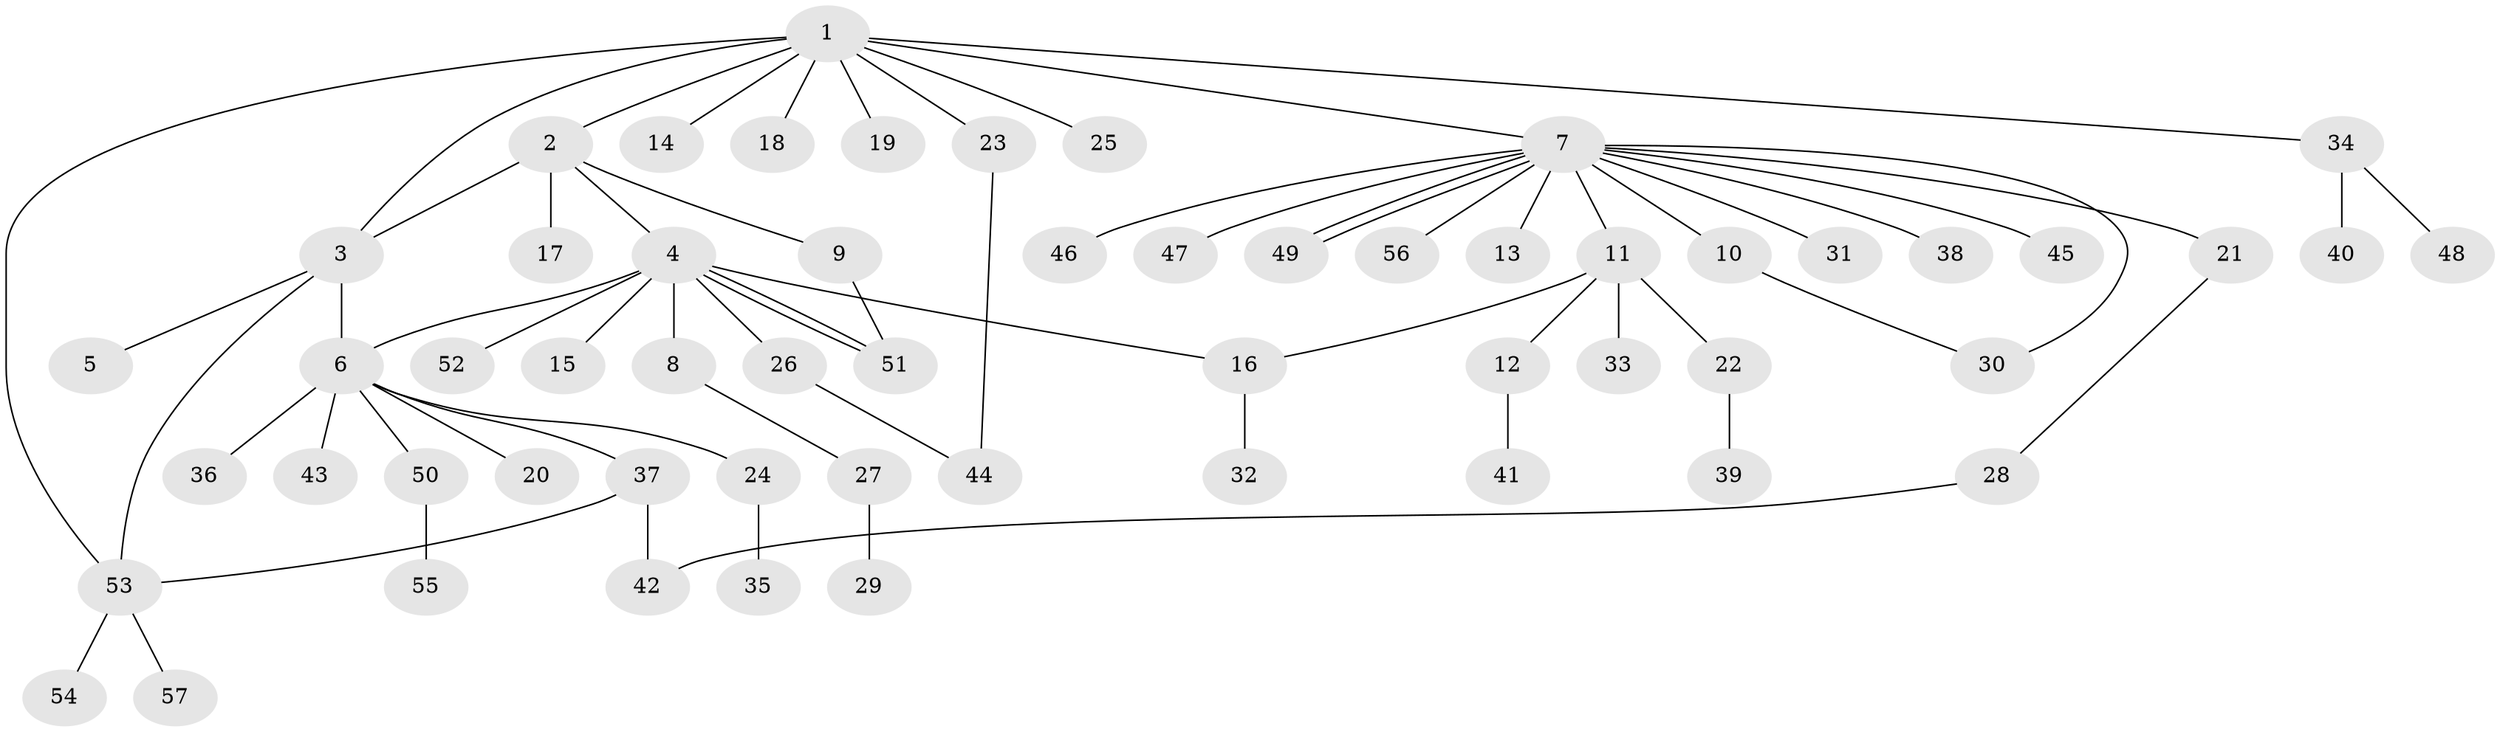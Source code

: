 // Generated by graph-tools (version 1.1) at 2025/01/03/09/25 03:01:52]
// undirected, 57 vertices, 67 edges
graph export_dot {
graph [start="1"]
  node [color=gray90,style=filled];
  1;
  2;
  3;
  4;
  5;
  6;
  7;
  8;
  9;
  10;
  11;
  12;
  13;
  14;
  15;
  16;
  17;
  18;
  19;
  20;
  21;
  22;
  23;
  24;
  25;
  26;
  27;
  28;
  29;
  30;
  31;
  32;
  33;
  34;
  35;
  36;
  37;
  38;
  39;
  40;
  41;
  42;
  43;
  44;
  45;
  46;
  47;
  48;
  49;
  50;
  51;
  52;
  53;
  54;
  55;
  56;
  57;
  1 -- 2;
  1 -- 3;
  1 -- 7;
  1 -- 14;
  1 -- 18;
  1 -- 19;
  1 -- 23;
  1 -- 25;
  1 -- 34;
  1 -- 53;
  2 -- 3;
  2 -- 4;
  2 -- 9;
  2 -- 17;
  3 -- 5;
  3 -- 6;
  3 -- 53;
  4 -- 6;
  4 -- 8;
  4 -- 15;
  4 -- 16;
  4 -- 26;
  4 -- 51;
  4 -- 51;
  4 -- 52;
  6 -- 20;
  6 -- 24;
  6 -- 36;
  6 -- 37;
  6 -- 43;
  6 -- 50;
  7 -- 10;
  7 -- 11;
  7 -- 13;
  7 -- 21;
  7 -- 30;
  7 -- 31;
  7 -- 38;
  7 -- 45;
  7 -- 46;
  7 -- 47;
  7 -- 49;
  7 -- 49;
  7 -- 56;
  8 -- 27;
  9 -- 51;
  10 -- 30;
  11 -- 12;
  11 -- 16;
  11 -- 22;
  11 -- 33;
  12 -- 41;
  16 -- 32;
  21 -- 28;
  22 -- 39;
  23 -- 44;
  24 -- 35;
  26 -- 44;
  27 -- 29;
  28 -- 42;
  34 -- 40;
  34 -- 48;
  37 -- 42;
  37 -- 53;
  50 -- 55;
  53 -- 54;
  53 -- 57;
}
